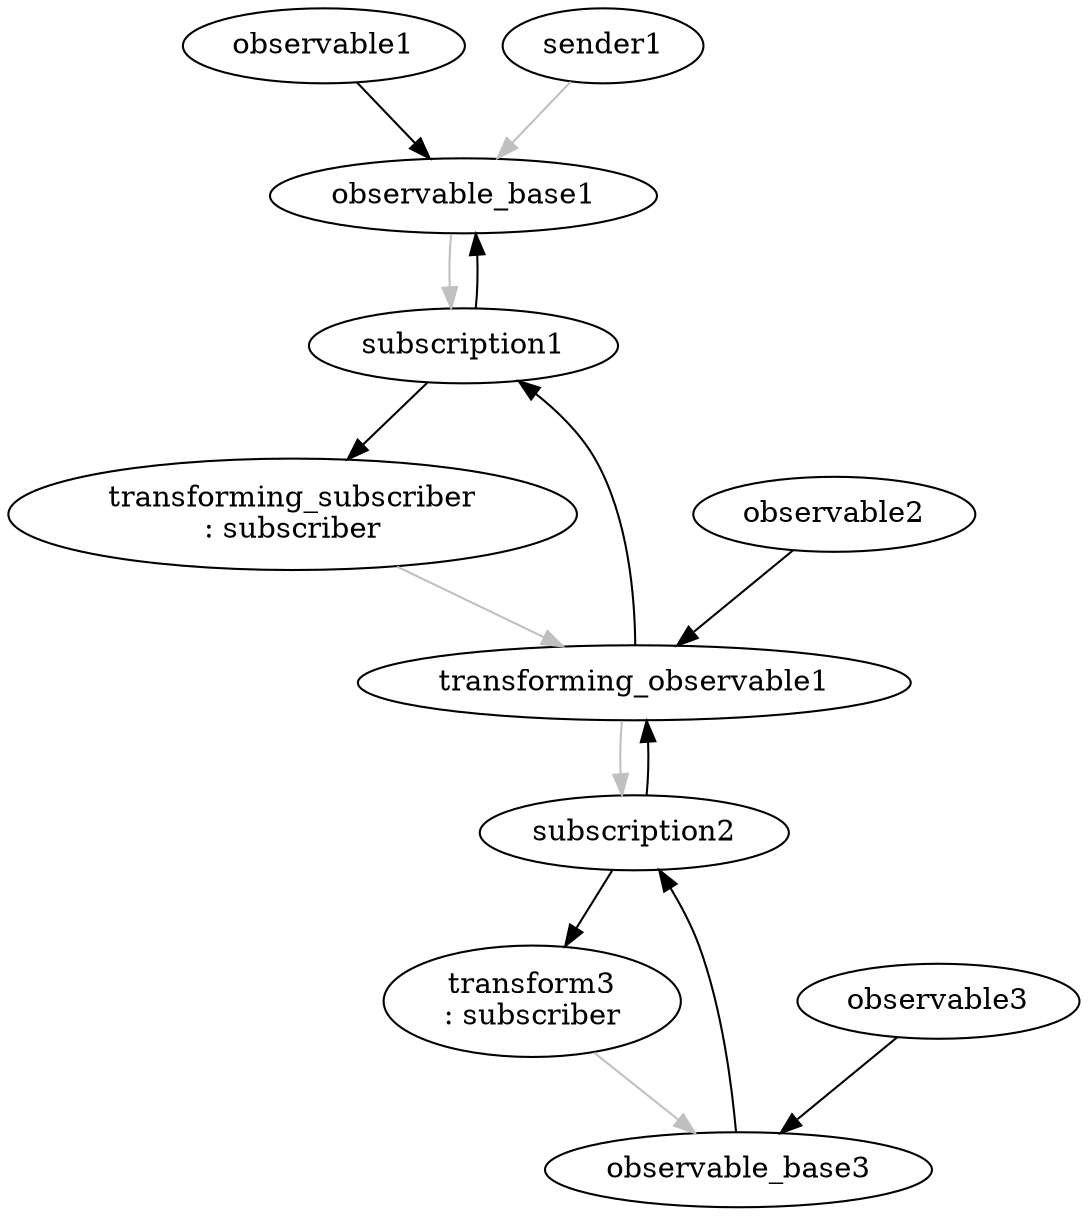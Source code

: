 // dot -Kfdp -n -Tpng -o references.png references.dot
digraph G {
  "observable1" [pos="0,2!"]
  "observable_base1" [pos="0,1!"]
  "sender1" [pos="0,0!"]
  "subscription1" [pos="1,1!"]

  "observable2" [pos="2,2!"]
  "transforming_subscriber" [pos="1,2!" label="transforming_subscriber\n: subscriber"]

  "transforming_observable1" [pos="2,1!"]
  "subscription2" [pos="3,1!"]

  "observable3" [pos="4,2!"]
  "transform3" [pos="3,2!" label="transform3\n: subscriber"]

  "observable_base3" [pos="4,1!"]

  "sender1" -> "observable_base1" [color=gray]

  "observable1" -> "observable_base1"
  "observable_base1" -> "subscription1" [color=gray]

  "subscription1" -> "observable_base1"
  "subscription1" -> "transforming_subscriber"
  "transforming_subscriber" -> "transforming_observable1" [color=gray]

  "transforming_observable1" -> "subscription1"
  "observable2" -> "transforming_observable1"

  "transforming_observable1" -> "subscription2" [color=gray]
  "subscription2" -> "transforming_observable1"
  "subscription2" -> "transform3"
  "transform3" -> "observable_base3" [color=gray]

  "observable_base3" -> "subscription2"
  "observable3" -> "observable_base3"
}

